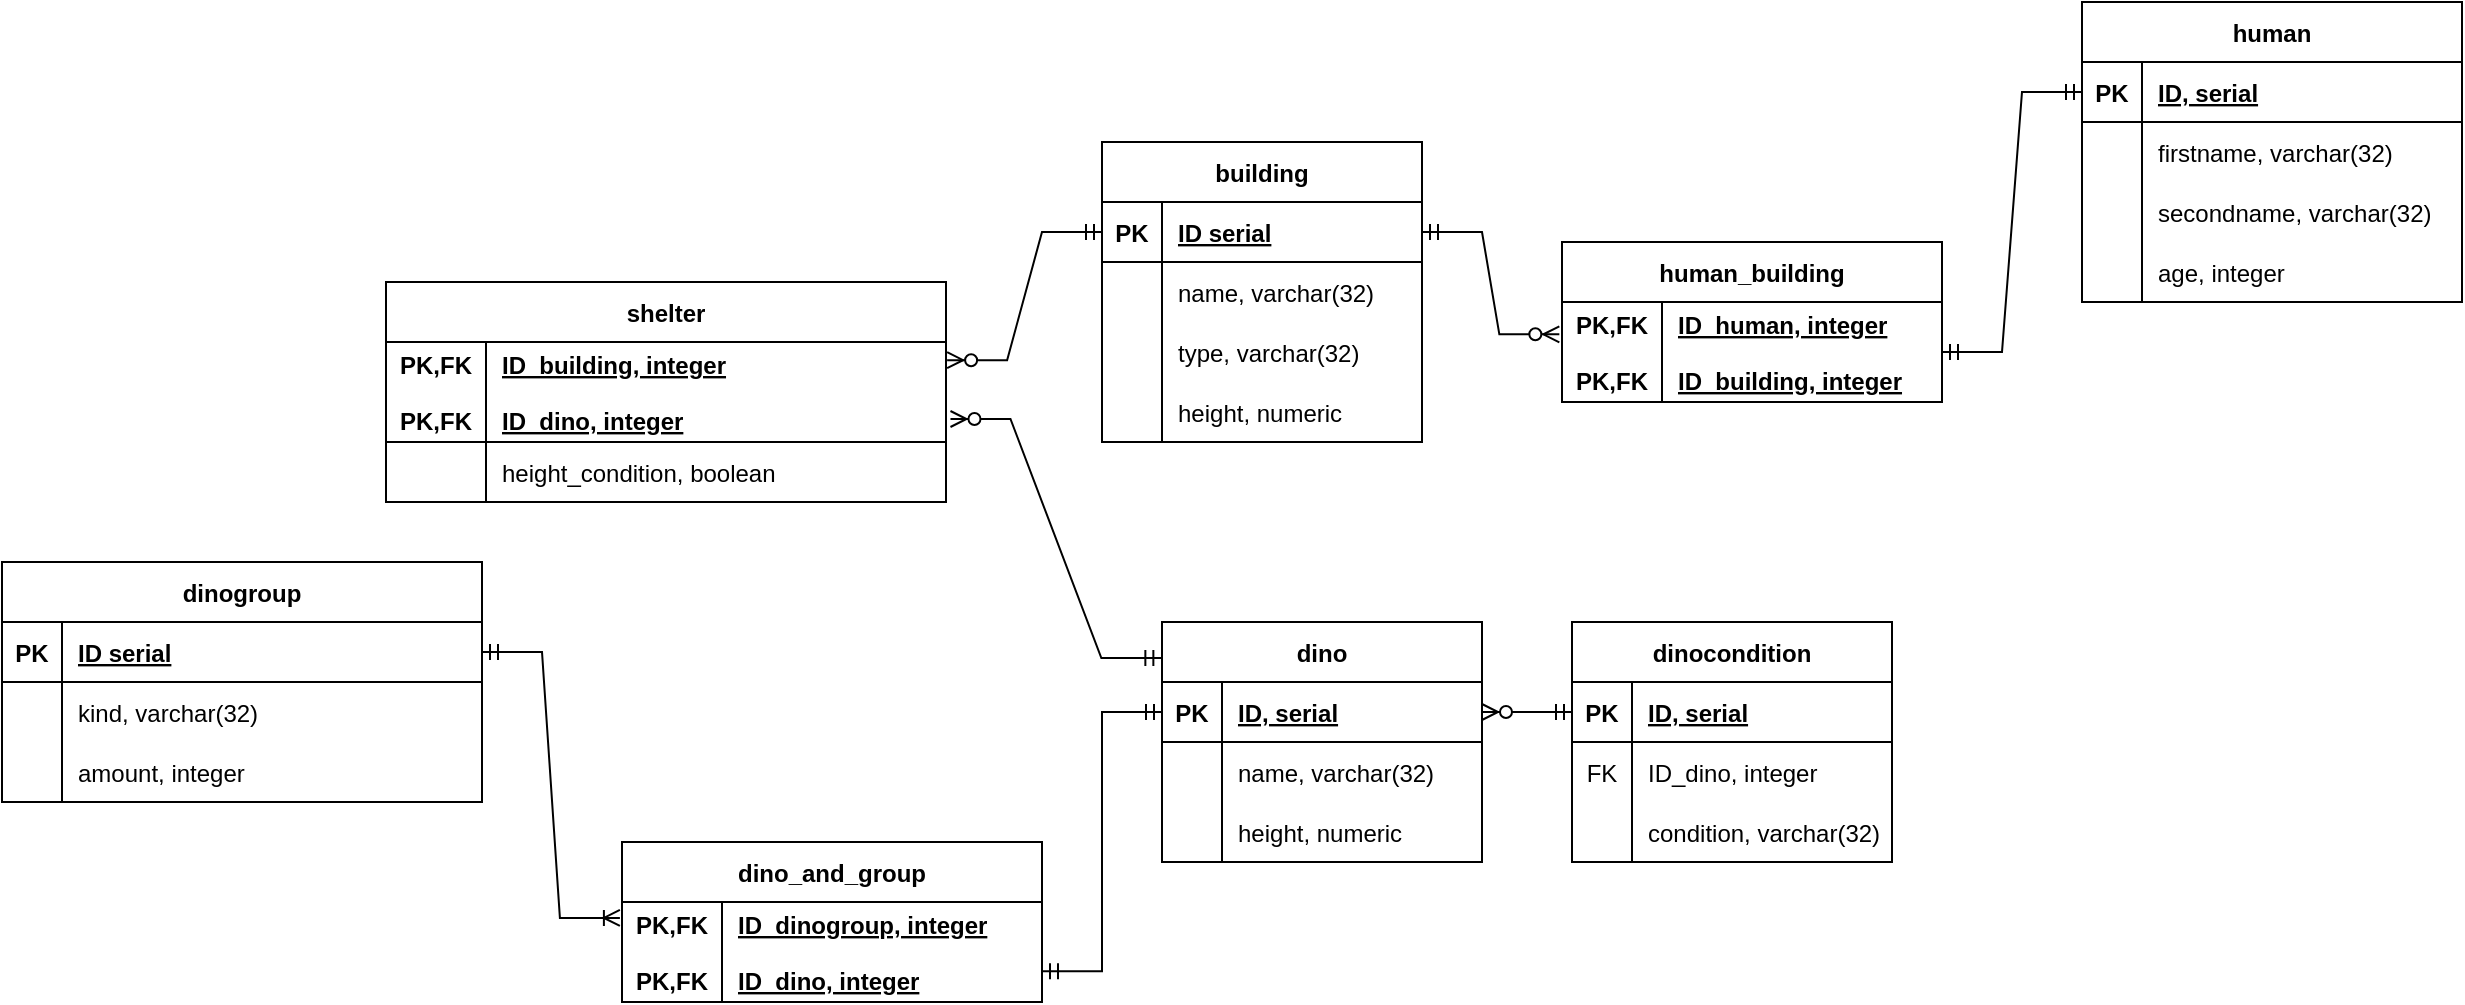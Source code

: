 <mxfile version="20.3.6" type="device"><diagram id="R2lEEEUBdFMjLlhIrx00" name="Page-1"><mxGraphModel dx="2173" dy="523" grid="1" gridSize="10" guides="1" tooltips="1" connect="1" arrows="1" fold="1" page="1" pageScale="1" pageWidth="850" pageHeight="1100" math="0" shadow="0" extFonts="Permanent Marker^https://fonts.googleapis.com/css?family=Permanent+Marker"><root><mxCell id="0"/><mxCell id="1" parent="0"/><mxCell id="A8fLyguZ8r0NfCgLtCYY-12" value="human" style="shape=table;startSize=30;container=1;collapsible=1;childLayout=tableLayout;fixedRows=1;rowLines=0;fontStyle=1;align=center;resizeLast=1;" parent="1" vertex="1"><mxGeometry x="720" y="60" width="190" height="150" as="geometry"/></mxCell><mxCell id="A8fLyguZ8r0NfCgLtCYY-13" value="" style="shape=tableRow;horizontal=0;startSize=0;swimlaneHead=0;swimlaneBody=0;fillColor=none;collapsible=0;dropTarget=0;points=[[0,0.5],[1,0.5]];portConstraint=eastwest;top=0;left=0;right=0;bottom=1;" parent="A8fLyguZ8r0NfCgLtCYY-12" vertex="1"><mxGeometry y="30" width="190" height="30" as="geometry"/></mxCell><mxCell id="A8fLyguZ8r0NfCgLtCYY-14" value="PK" style="shape=partialRectangle;connectable=0;fillColor=none;top=0;left=0;bottom=0;right=0;fontStyle=1;overflow=hidden;" parent="A8fLyguZ8r0NfCgLtCYY-13" vertex="1"><mxGeometry width="30" height="30" as="geometry"><mxRectangle width="30" height="30" as="alternateBounds"/></mxGeometry></mxCell><mxCell id="A8fLyguZ8r0NfCgLtCYY-15" value="ID, serial" style="shape=partialRectangle;connectable=0;fillColor=none;top=0;left=0;bottom=0;right=0;align=left;spacingLeft=6;fontStyle=5;overflow=hidden;" parent="A8fLyguZ8r0NfCgLtCYY-13" vertex="1"><mxGeometry x="30" width="160" height="30" as="geometry"><mxRectangle width="160" height="30" as="alternateBounds"/></mxGeometry></mxCell><mxCell id="A8fLyguZ8r0NfCgLtCYY-16" value="" style="shape=tableRow;horizontal=0;startSize=0;swimlaneHead=0;swimlaneBody=0;fillColor=none;collapsible=0;dropTarget=0;points=[[0,0.5],[1,0.5]];portConstraint=eastwest;top=0;left=0;right=0;bottom=0;" parent="A8fLyguZ8r0NfCgLtCYY-12" vertex="1"><mxGeometry y="60" width="190" height="30" as="geometry"/></mxCell><mxCell id="A8fLyguZ8r0NfCgLtCYY-17" value="" style="shape=partialRectangle;connectable=0;fillColor=none;top=0;left=0;bottom=0;right=0;editable=1;overflow=hidden;" parent="A8fLyguZ8r0NfCgLtCYY-16" vertex="1"><mxGeometry width="30" height="30" as="geometry"><mxRectangle width="30" height="30" as="alternateBounds"/></mxGeometry></mxCell><mxCell id="A8fLyguZ8r0NfCgLtCYY-18" value="firstname, varchar(32)" style="shape=partialRectangle;connectable=0;fillColor=none;top=0;left=0;bottom=0;right=0;align=left;spacingLeft=6;overflow=hidden;" parent="A8fLyguZ8r0NfCgLtCYY-16" vertex="1"><mxGeometry x="30" width="160" height="30" as="geometry"><mxRectangle width="160" height="30" as="alternateBounds"/></mxGeometry></mxCell><mxCell id="A8fLyguZ8r0NfCgLtCYY-19" value="" style="shape=tableRow;horizontal=0;startSize=0;swimlaneHead=0;swimlaneBody=0;fillColor=none;collapsible=0;dropTarget=0;points=[[0,0.5],[1,0.5]];portConstraint=eastwest;top=0;left=0;right=0;bottom=0;" parent="A8fLyguZ8r0NfCgLtCYY-12" vertex="1"><mxGeometry y="90" width="190" height="30" as="geometry"/></mxCell><mxCell id="A8fLyguZ8r0NfCgLtCYY-20" value="" style="shape=partialRectangle;connectable=0;fillColor=none;top=0;left=0;bottom=0;right=0;editable=1;overflow=hidden;" parent="A8fLyguZ8r0NfCgLtCYY-19" vertex="1"><mxGeometry width="30" height="30" as="geometry"><mxRectangle width="30" height="30" as="alternateBounds"/></mxGeometry></mxCell><mxCell id="A8fLyguZ8r0NfCgLtCYY-21" value="secondname, varchar(32)" style="shape=partialRectangle;connectable=0;fillColor=none;top=0;left=0;bottom=0;right=0;align=left;spacingLeft=6;overflow=hidden;" parent="A8fLyguZ8r0NfCgLtCYY-19" vertex="1"><mxGeometry x="30" width="160" height="30" as="geometry"><mxRectangle width="160" height="30" as="alternateBounds"/></mxGeometry></mxCell><mxCell id="A8fLyguZ8r0NfCgLtCYY-22" value="" style="shape=tableRow;horizontal=0;startSize=0;swimlaneHead=0;swimlaneBody=0;fillColor=none;collapsible=0;dropTarget=0;points=[[0,0.5],[1,0.5]];portConstraint=eastwest;top=0;left=0;right=0;bottom=0;" parent="A8fLyguZ8r0NfCgLtCYY-12" vertex="1"><mxGeometry y="120" width="190" height="30" as="geometry"/></mxCell><mxCell id="A8fLyguZ8r0NfCgLtCYY-23" value="" style="shape=partialRectangle;connectable=0;fillColor=none;top=0;left=0;bottom=0;right=0;editable=1;overflow=hidden;" parent="A8fLyguZ8r0NfCgLtCYY-22" vertex="1"><mxGeometry width="30" height="30" as="geometry"><mxRectangle width="30" height="30" as="alternateBounds"/></mxGeometry></mxCell><mxCell id="A8fLyguZ8r0NfCgLtCYY-24" value="age, integer" style="shape=partialRectangle;connectable=0;fillColor=none;top=0;left=0;bottom=0;right=0;align=left;spacingLeft=6;overflow=hidden;" parent="A8fLyguZ8r0NfCgLtCYY-22" vertex="1"><mxGeometry x="30" width="160" height="30" as="geometry"><mxRectangle width="160" height="30" as="alternateBounds"/></mxGeometry></mxCell><mxCell id="A8fLyguZ8r0NfCgLtCYY-25" value="building" style="shape=table;startSize=30;container=1;collapsible=1;childLayout=tableLayout;fixedRows=1;rowLines=0;fontStyle=1;align=center;resizeLast=1;" parent="1" vertex="1"><mxGeometry x="230" y="130" width="160" height="150" as="geometry"/></mxCell><mxCell id="A8fLyguZ8r0NfCgLtCYY-26" value="" style="shape=tableRow;horizontal=0;startSize=0;swimlaneHead=0;swimlaneBody=0;fillColor=none;collapsible=0;dropTarget=0;points=[[0,0.5],[1,0.5]];portConstraint=eastwest;top=0;left=0;right=0;bottom=1;" parent="A8fLyguZ8r0NfCgLtCYY-25" vertex="1"><mxGeometry y="30" width="160" height="30" as="geometry"/></mxCell><mxCell id="A8fLyguZ8r0NfCgLtCYY-27" value="PK" style="shape=partialRectangle;connectable=0;fillColor=none;top=0;left=0;bottom=0;right=0;fontStyle=1;overflow=hidden;" parent="A8fLyguZ8r0NfCgLtCYY-26" vertex="1"><mxGeometry width="30" height="30" as="geometry"><mxRectangle width="30" height="30" as="alternateBounds"/></mxGeometry></mxCell><mxCell id="A8fLyguZ8r0NfCgLtCYY-28" value="ID serial" style="shape=partialRectangle;connectable=0;fillColor=none;top=0;left=0;bottom=0;right=0;align=left;spacingLeft=6;fontStyle=5;overflow=hidden;" parent="A8fLyguZ8r0NfCgLtCYY-26" vertex="1"><mxGeometry x="30" width="130" height="30" as="geometry"><mxRectangle width="130" height="30" as="alternateBounds"/></mxGeometry></mxCell><mxCell id="A8fLyguZ8r0NfCgLtCYY-29" value="" style="shape=tableRow;horizontal=0;startSize=0;swimlaneHead=0;swimlaneBody=0;fillColor=none;collapsible=0;dropTarget=0;points=[[0,0.5],[1,0.5]];portConstraint=eastwest;top=0;left=0;right=0;bottom=0;" parent="A8fLyguZ8r0NfCgLtCYY-25" vertex="1"><mxGeometry y="60" width="160" height="30" as="geometry"/></mxCell><mxCell id="A8fLyguZ8r0NfCgLtCYY-30" value="" style="shape=partialRectangle;connectable=0;fillColor=none;top=0;left=0;bottom=0;right=0;editable=1;overflow=hidden;" parent="A8fLyguZ8r0NfCgLtCYY-29" vertex="1"><mxGeometry width="30" height="30" as="geometry"><mxRectangle width="30" height="30" as="alternateBounds"/></mxGeometry></mxCell><mxCell id="A8fLyguZ8r0NfCgLtCYY-31" value="name, varchar(32)" style="shape=partialRectangle;connectable=0;fillColor=none;top=0;left=0;bottom=0;right=0;align=left;spacingLeft=6;overflow=hidden;" parent="A8fLyguZ8r0NfCgLtCYY-29" vertex="1"><mxGeometry x="30" width="130" height="30" as="geometry"><mxRectangle width="130" height="30" as="alternateBounds"/></mxGeometry></mxCell><mxCell id="A8fLyguZ8r0NfCgLtCYY-32" value="" style="shape=tableRow;horizontal=0;startSize=0;swimlaneHead=0;swimlaneBody=0;fillColor=none;collapsible=0;dropTarget=0;points=[[0,0.5],[1,0.5]];portConstraint=eastwest;top=0;left=0;right=0;bottom=0;" parent="A8fLyguZ8r0NfCgLtCYY-25" vertex="1"><mxGeometry y="90" width="160" height="30" as="geometry"/></mxCell><mxCell id="A8fLyguZ8r0NfCgLtCYY-33" value="" style="shape=partialRectangle;connectable=0;fillColor=none;top=0;left=0;bottom=0;right=0;editable=1;overflow=hidden;" parent="A8fLyguZ8r0NfCgLtCYY-32" vertex="1"><mxGeometry width="30" height="30" as="geometry"><mxRectangle width="30" height="30" as="alternateBounds"/></mxGeometry></mxCell><mxCell id="A8fLyguZ8r0NfCgLtCYY-34" value="type, varchar(32)" style="shape=partialRectangle;connectable=0;fillColor=none;top=0;left=0;bottom=0;right=0;align=left;spacingLeft=6;overflow=hidden;" parent="A8fLyguZ8r0NfCgLtCYY-32" vertex="1"><mxGeometry x="30" width="130" height="30" as="geometry"><mxRectangle width="130" height="30" as="alternateBounds"/></mxGeometry></mxCell><mxCell id="A8fLyguZ8r0NfCgLtCYY-35" value="" style="shape=tableRow;horizontal=0;startSize=0;swimlaneHead=0;swimlaneBody=0;fillColor=none;collapsible=0;dropTarget=0;points=[[0,0.5],[1,0.5]];portConstraint=eastwest;top=0;left=0;right=0;bottom=0;" parent="A8fLyguZ8r0NfCgLtCYY-25" vertex="1"><mxGeometry y="120" width="160" height="30" as="geometry"/></mxCell><mxCell id="A8fLyguZ8r0NfCgLtCYY-36" value="" style="shape=partialRectangle;connectable=0;fillColor=none;top=0;left=0;bottom=0;right=0;editable=1;overflow=hidden;" parent="A8fLyguZ8r0NfCgLtCYY-35" vertex="1"><mxGeometry width="30" height="30" as="geometry"><mxRectangle width="30" height="30" as="alternateBounds"/></mxGeometry></mxCell><mxCell id="A8fLyguZ8r0NfCgLtCYY-37" value="height, numeric" style="shape=partialRectangle;connectable=0;fillColor=none;top=0;left=0;bottom=0;right=0;align=left;spacingLeft=6;overflow=hidden;" parent="A8fLyguZ8r0NfCgLtCYY-35" vertex="1"><mxGeometry x="30" width="130" height="30" as="geometry"><mxRectangle width="130" height="30" as="alternateBounds"/></mxGeometry></mxCell><mxCell id="A8fLyguZ8r0NfCgLtCYY-38" value="dino" style="shape=table;startSize=30;container=1;collapsible=1;childLayout=tableLayout;fixedRows=1;rowLines=0;fontStyle=1;align=center;resizeLast=1;" parent="1" vertex="1"><mxGeometry x="260" y="370" width="160" height="120" as="geometry"/></mxCell><mxCell id="A8fLyguZ8r0NfCgLtCYY-39" value="" style="shape=tableRow;horizontal=0;startSize=0;swimlaneHead=0;swimlaneBody=0;fillColor=none;collapsible=0;dropTarget=0;points=[[0,0.5],[1,0.5]];portConstraint=eastwest;top=0;left=0;right=0;bottom=1;" parent="A8fLyguZ8r0NfCgLtCYY-38" vertex="1"><mxGeometry y="30" width="160" height="30" as="geometry"/></mxCell><mxCell id="A8fLyguZ8r0NfCgLtCYY-40" value="PK" style="shape=partialRectangle;connectable=0;fillColor=none;top=0;left=0;bottom=0;right=0;fontStyle=1;overflow=hidden;" parent="A8fLyguZ8r0NfCgLtCYY-39" vertex="1"><mxGeometry width="30" height="30" as="geometry"><mxRectangle width="30" height="30" as="alternateBounds"/></mxGeometry></mxCell><mxCell id="A8fLyguZ8r0NfCgLtCYY-41" value="ID, serial" style="shape=partialRectangle;connectable=0;fillColor=none;top=0;left=0;bottom=0;right=0;align=left;spacingLeft=6;fontStyle=5;overflow=hidden;" parent="A8fLyguZ8r0NfCgLtCYY-39" vertex="1"><mxGeometry x="30" width="130" height="30" as="geometry"><mxRectangle width="130" height="30" as="alternateBounds"/></mxGeometry></mxCell><mxCell id="A8fLyguZ8r0NfCgLtCYY-42" value="" style="shape=tableRow;horizontal=0;startSize=0;swimlaneHead=0;swimlaneBody=0;fillColor=none;collapsible=0;dropTarget=0;points=[[0,0.5],[1,0.5]];portConstraint=eastwest;top=0;left=0;right=0;bottom=0;" parent="A8fLyguZ8r0NfCgLtCYY-38" vertex="1"><mxGeometry y="60" width="160" height="30" as="geometry"/></mxCell><mxCell id="A8fLyguZ8r0NfCgLtCYY-43" value="" style="shape=partialRectangle;connectable=0;fillColor=none;top=0;left=0;bottom=0;right=0;editable=1;overflow=hidden;" parent="A8fLyguZ8r0NfCgLtCYY-42" vertex="1"><mxGeometry width="30" height="30" as="geometry"><mxRectangle width="30" height="30" as="alternateBounds"/></mxGeometry></mxCell><mxCell id="A8fLyguZ8r0NfCgLtCYY-44" value="name, varchar(32)" style="shape=partialRectangle;connectable=0;fillColor=none;top=0;left=0;bottom=0;right=0;align=left;spacingLeft=6;overflow=hidden;" parent="A8fLyguZ8r0NfCgLtCYY-42" vertex="1"><mxGeometry x="30" width="130" height="30" as="geometry"><mxRectangle width="130" height="30" as="alternateBounds"/></mxGeometry></mxCell><mxCell id="A8fLyguZ8r0NfCgLtCYY-45" value="" style="shape=tableRow;horizontal=0;startSize=0;swimlaneHead=0;swimlaneBody=0;fillColor=none;collapsible=0;dropTarget=0;points=[[0,0.5],[1,0.5]];portConstraint=eastwest;top=0;left=0;right=0;bottom=0;" parent="A8fLyguZ8r0NfCgLtCYY-38" vertex="1"><mxGeometry y="90" width="160" height="30" as="geometry"/></mxCell><mxCell id="A8fLyguZ8r0NfCgLtCYY-46" value="" style="shape=partialRectangle;connectable=0;fillColor=none;top=0;left=0;bottom=0;right=0;editable=1;overflow=hidden;" parent="A8fLyguZ8r0NfCgLtCYY-45" vertex="1"><mxGeometry width="30" height="30" as="geometry"><mxRectangle width="30" height="30" as="alternateBounds"/></mxGeometry></mxCell><mxCell id="A8fLyguZ8r0NfCgLtCYY-47" value="height, numeric" style="shape=partialRectangle;connectable=0;fillColor=none;top=0;left=0;bottom=0;right=0;align=left;spacingLeft=6;overflow=hidden;" parent="A8fLyguZ8r0NfCgLtCYY-45" vertex="1"><mxGeometry x="30" width="130" height="30" as="geometry"><mxRectangle width="130" height="30" as="alternateBounds"/></mxGeometry></mxCell><mxCell id="A8fLyguZ8r0NfCgLtCYY-79" value="dinogroup" style="shape=table;startSize=30;container=1;collapsible=1;childLayout=tableLayout;fixedRows=1;rowLines=0;fontStyle=1;align=center;resizeLast=1;" parent="1" vertex="1"><mxGeometry x="-320" y="340" width="240" height="120.0" as="geometry"/></mxCell><mxCell id="A8fLyguZ8r0NfCgLtCYY-80" value="" style="shape=tableRow;horizontal=0;startSize=0;swimlaneHead=0;swimlaneBody=0;fillColor=none;collapsible=0;dropTarget=0;points=[[0,0.5],[1,0.5]];portConstraint=eastwest;top=0;left=0;right=0;bottom=1;" parent="A8fLyguZ8r0NfCgLtCYY-79" vertex="1"><mxGeometry y="30" width="240" height="30" as="geometry"/></mxCell><mxCell id="A8fLyguZ8r0NfCgLtCYY-81" value="PK" style="shape=partialRectangle;connectable=0;fillColor=none;top=0;left=0;bottom=0;right=0;fontStyle=1;overflow=hidden;" parent="A8fLyguZ8r0NfCgLtCYY-80" vertex="1"><mxGeometry width="30" height="30" as="geometry"><mxRectangle width="30" height="30" as="alternateBounds"/></mxGeometry></mxCell><mxCell id="A8fLyguZ8r0NfCgLtCYY-82" value="ID serial" style="shape=partialRectangle;connectable=0;fillColor=none;top=0;left=0;bottom=0;right=0;align=left;spacingLeft=6;fontStyle=5;overflow=hidden;" parent="A8fLyguZ8r0NfCgLtCYY-80" vertex="1"><mxGeometry x="30" width="210" height="30" as="geometry"><mxRectangle width="210" height="30" as="alternateBounds"/></mxGeometry></mxCell><mxCell id="A8fLyguZ8r0NfCgLtCYY-83" value="" style="shape=tableRow;horizontal=0;startSize=0;swimlaneHead=0;swimlaneBody=0;fillColor=none;collapsible=0;dropTarget=0;points=[[0,0.5],[1,0.5]];portConstraint=eastwest;top=0;left=0;right=0;bottom=0;" parent="A8fLyguZ8r0NfCgLtCYY-79" vertex="1"><mxGeometry y="60" width="240" height="30" as="geometry"/></mxCell><mxCell id="A8fLyguZ8r0NfCgLtCYY-84" value="" style="shape=partialRectangle;connectable=0;fillColor=none;top=0;left=0;bottom=0;right=0;editable=1;overflow=hidden;" parent="A8fLyguZ8r0NfCgLtCYY-83" vertex="1"><mxGeometry width="30" height="30" as="geometry"><mxRectangle width="30" height="30" as="alternateBounds"/></mxGeometry></mxCell><mxCell id="A8fLyguZ8r0NfCgLtCYY-85" value="kind, varchar(32)" style="shape=partialRectangle;connectable=0;fillColor=none;top=0;left=0;bottom=0;right=0;align=left;spacingLeft=6;overflow=hidden;" parent="A8fLyguZ8r0NfCgLtCYY-83" vertex="1"><mxGeometry x="30" width="210" height="30" as="geometry"><mxRectangle width="210" height="30" as="alternateBounds"/></mxGeometry></mxCell><mxCell id="A8fLyguZ8r0NfCgLtCYY-86" value="" style="shape=tableRow;horizontal=0;startSize=0;swimlaneHead=0;swimlaneBody=0;fillColor=none;collapsible=0;dropTarget=0;points=[[0,0.5],[1,0.5]];portConstraint=eastwest;top=0;left=0;right=0;bottom=0;" parent="A8fLyguZ8r0NfCgLtCYY-79" vertex="1"><mxGeometry y="90" width="240" height="30" as="geometry"/></mxCell><mxCell id="A8fLyguZ8r0NfCgLtCYY-87" value="" style="shape=partialRectangle;connectable=0;fillColor=none;top=0;left=0;bottom=0;right=0;editable=1;overflow=hidden;" parent="A8fLyguZ8r0NfCgLtCYY-86" vertex="1"><mxGeometry width="30" height="30" as="geometry"><mxRectangle width="30" height="30" as="alternateBounds"/></mxGeometry></mxCell><mxCell id="A8fLyguZ8r0NfCgLtCYY-88" value="amount, integer" style="shape=partialRectangle;connectable=0;fillColor=none;top=0;left=0;bottom=0;right=0;align=left;spacingLeft=6;overflow=hidden;" parent="A8fLyguZ8r0NfCgLtCYY-86" vertex="1"><mxGeometry x="30" width="210" height="30" as="geometry"><mxRectangle width="210" height="30" as="alternateBounds"/></mxGeometry></mxCell><mxCell id="A8fLyguZ8r0NfCgLtCYY-108" value="dinocondition" style="shape=table;startSize=30;container=1;collapsible=1;childLayout=tableLayout;fixedRows=1;rowLines=0;fontStyle=1;align=center;resizeLast=1;" parent="1" vertex="1"><mxGeometry x="465" y="370" width="160" height="120" as="geometry"/></mxCell><mxCell id="A8fLyguZ8r0NfCgLtCYY-109" value="" style="shape=tableRow;horizontal=0;startSize=0;swimlaneHead=0;swimlaneBody=0;fillColor=none;collapsible=0;dropTarget=0;points=[[0,0.5],[1,0.5]];portConstraint=eastwest;top=0;left=0;right=0;bottom=1;" parent="A8fLyguZ8r0NfCgLtCYY-108" vertex="1"><mxGeometry y="30" width="160" height="30" as="geometry"/></mxCell><mxCell id="A8fLyguZ8r0NfCgLtCYY-110" value="PK" style="shape=partialRectangle;connectable=0;fillColor=none;top=0;left=0;bottom=0;right=0;fontStyle=1;overflow=hidden;" parent="A8fLyguZ8r0NfCgLtCYY-109" vertex="1"><mxGeometry width="30" height="30" as="geometry"><mxRectangle width="30" height="30" as="alternateBounds"/></mxGeometry></mxCell><mxCell id="A8fLyguZ8r0NfCgLtCYY-111" value="ID, serial" style="shape=partialRectangle;connectable=0;fillColor=none;top=0;left=0;bottom=0;right=0;align=left;spacingLeft=6;fontStyle=5;overflow=hidden;" parent="A8fLyguZ8r0NfCgLtCYY-109" vertex="1"><mxGeometry x="30" width="130" height="30" as="geometry"><mxRectangle width="130" height="30" as="alternateBounds"/></mxGeometry></mxCell><mxCell id="A8fLyguZ8r0NfCgLtCYY-115" value="" style="shape=tableRow;horizontal=0;startSize=0;swimlaneHead=0;swimlaneBody=0;fillColor=none;collapsible=0;dropTarget=0;points=[[0,0.5],[1,0.5]];portConstraint=eastwest;top=0;left=0;right=0;bottom=0;" parent="A8fLyguZ8r0NfCgLtCYY-108" vertex="1"><mxGeometry y="60" width="160" height="30" as="geometry"/></mxCell><mxCell id="A8fLyguZ8r0NfCgLtCYY-116" value="FK" style="shape=partialRectangle;connectable=0;fillColor=none;top=0;left=0;bottom=0;right=0;editable=1;overflow=hidden;" parent="A8fLyguZ8r0NfCgLtCYY-115" vertex="1"><mxGeometry width="30" height="30" as="geometry"><mxRectangle width="30" height="30" as="alternateBounds"/></mxGeometry></mxCell><mxCell id="A8fLyguZ8r0NfCgLtCYY-117" value="ID_dino, integer" style="shape=partialRectangle;connectable=0;fillColor=none;top=0;left=0;bottom=0;right=0;align=left;spacingLeft=6;overflow=hidden;" parent="A8fLyguZ8r0NfCgLtCYY-115" vertex="1"><mxGeometry x="30" width="130" height="30" as="geometry"><mxRectangle width="130" height="30" as="alternateBounds"/></mxGeometry></mxCell><mxCell id="A8fLyguZ8r0NfCgLtCYY-118" value="" style="shape=tableRow;horizontal=0;startSize=0;swimlaneHead=0;swimlaneBody=0;fillColor=none;collapsible=0;dropTarget=0;points=[[0,0.5],[1,0.5]];portConstraint=eastwest;top=0;left=0;right=0;bottom=0;" parent="A8fLyguZ8r0NfCgLtCYY-108" vertex="1"><mxGeometry y="90" width="160" height="30" as="geometry"/></mxCell><mxCell id="A8fLyguZ8r0NfCgLtCYY-119" value="" style="shape=partialRectangle;connectable=0;fillColor=none;top=0;left=0;bottom=0;right=0;editable=1;overflow=hidden;" parent="A8fLyguZ8r0NfCgLtCYY-118" vertex="1"><mxGeometry width="30" height="30" as="geometry"><mxRectangle width="30" height="30" as="alternateBounds"/></mxGeometry></mxCell><mxCell id="A8fLyguZ8r0NfCgLtCYY-120" value="condition, varchar(32)" style="shape=partialRectangle;connectable=0;fillColor=none;top=0;left=0;bottom=0;right=0;align=left;spacingLeft=6;overflow=hidden;" parent="A8fLyguZ8r0NfCgLtCYY-118" vertex="1"><mxGeometry x="30" width="130" height="30" as="geometry"><mxRectangle width="130" height="30" as="alternateBounds"/></mxGeometry></mxCell><mxCell id="A8fLyguZ8r0NfCgLtCYY-151" value="shelter" style="shape=table;startSize=30;container=1;collapsible=1;childLayout=tableLayout;fixedRows=1;rowLines=0;fontStyle=1;align=center;resizeLast=1;" parent="1" vertex="1"><mxGeometry x="-128" y="200" width="280" height="110" as="geometry"/></mxCell><mxCell id="A8fLyguZ8r0NfCgLtCYY-152" value="" style="shape=tableRow;horizontal=0;startSize=0;swimlaneHead=0;swimlaneBody=0;fillColor=none;collapsible=0;dropTarget=0;points=[[0,0.5],[1,0.5]];portConstraint=eastwest;top=0;left=0;right=0;bottom=1;" parent="A8fLyguZ8r0NfCgLtCYY-151" vertex="1"><mxGeometry y="30" width="280" height="50" as="geometry"/></mxCell><mxCell id="A8fLyguZ8r0NfCgLtCYY-153" value="PK,FK&#10;&#10;PK,FK" style="shape=partialRectangle;connectable=0;fillColor=none;top=0;left=0;bottom=0;right=0;fontStyle=1;overflow=hidden;" parent="A8fLyguZ8r0NfCgLtCYY-152" vertex="1"><mxGeometry width="50" height="50" as="geometry"><mxRectangle width="50" height="50" as="alternateBounds"/></mxGeometry></mxCell><mxCell id="A8fLyguZ8r0NfCgLtCYY-154" value="ID_building, integer&#10;&#10;ID_dino, integer" style="shape=partialRectangle;connectable=0;fillColor=none;top=0;left=0;bottom=0;right=0;align=left;spacingLeft=6;fontStyle=5;overflow=hidden;" parent="A8fLyguZ8r0NfCgLtCYY-152" vertex="1"><mxGeometry x="50" width="230" height="50" as="geometry"><mxRectangle width="230" height="50" as="alternateBounds"/></mxGeometry></mxCell><mxCell id="A8fLyguZ8r0NfCgLtCYY-164" value="" style="shape=tableRow;horizontal=0;startSize=0;swimlaneHead=0;swimlaneBody=0;fillColor=none;collapsible=0;dropTarget=0;points=[[0,0.5],[1,0.5]];portConstraint=eastwest;top=0;left=0;right=0;bottom=0;" parent="A8fLyguZ8r0NfCgLtCYY-151" vertex="1"><mxGeometry y="80" width="280" height="30" as="geometry"/></mxCell><mxCell id="A8fLyguZ8r0NfCgLtCYY-165" value="" style="shape=partialRectangle;connectable=0;fillColor=none;top=0;left=0;bottom=0;right=0;editable=1;overflow=hidden;" parent="A8fLyguZ8r0NfCgLtCYY-164" vertex="1"><mxGeometry width="50" height="30" as="geometry"><mxRectangle width="50" height="30" as="alternateBounds"/></mxGeometry></mxCell><mxCell id="A8fLyguZ8r0NfCgLtCYY-166" value="height_condition, boolean" style="shape=partialRectangle;connectable=0;fillColor=none;top=0;left=0;bottom=0;right=0;align=left;spacingLeft=6;overflow=hidden;" parent="A8fLyguZ8r0NfCgLtCYY-164" vertex="1"><mxGeometry x="50" width="230" height="30" as="geometry"><mxRectangle width="230" height="30" as="alternateBounds"/></mxGeometry></mxCell><mxCell id="G2fY_xuGtxEWsUP3AkJe-16" value="" style="edgeStyle=entityRelationEdgeStyle;fontSize=12;html=1;endArrow=ERzeroToMany;startArrow=ERmandOne;rounded=0;exitX=0;exitY=0.5;exitDx=0;exitDy=0;entryX=1.002;entryY=0.182;entryDx=0;entryDy=0;entryPerimeter=0;" edge="1" parent="1" source="A8fLyguZ8r0NfCgLtCYY-26" target="A8fLyguZ8r0NfCgLtCYY-152"><mxGeometry width="100" height="100" relative="1" as="geometry"><mxPoint x="250" y="210" as="sourcePoint"/><mxPoint x="350" y="110" as="targetPoint"/></mxGeometry></mxCell><mxCell id="G2fY_xuGtxEWsUP3AkJe-19" value="" style="edgeStyle=entityRelationEdgeStyle;fontSize=12;html=1;endArrow=ERzeroToMany;startArrow=ERmandOne;rounded=0;exitX=-0.002;exitY=0.15;exitDx=0;exitDy=0;exitPerimeter=0;entryX=1.008;entryY=0.77;entryDx=0;entryDy=0;entryPerimeter=0;" edge="1" parent="1" source="A8fLyguZ8r0NfCgLtCYY-38" target="A8fLyguZ8r0NfCgLtCYY-152"><mxGeometry width="100" height="100" relative="1" as="geometry"><mxPoint x="170" y="460" as="sourcePoint"/><mxPoint x="130" y="350" as="targetPoint"/></mxGeometry></mxCell><mxCell id="G2fY_xuGtxEWsUP3AkJe-23" value="" style="edgeStyle=entityRelationEdgeStyle;fontSize=12;html=1;endArrow=ERzeroToMany;startArrow=ERmandOne;rounded=0;exitX=0;exitY=0.5;exitDx=0;exitDy=0;entryX=1;entryY=0.5;entryDx=0;entryDy=0;" edge="1" parent="1" source="A8fLyguZ8r0NfCgLtCYY-109" target="A8fLyguZ8r0NfCgLtCYY-39"><mxGeometry width="100" height="100" relative="1" as="geometry"><mxPoint x="450" y="330" as="sourcePoint"/><mxPoint x="500" y="330" as="targetPoint"/></mxGeometry></mxCell><mxCell id="G2fY_xuGtxEWsUP3AkJe-37" value="human_building" style="shape=table;startSize=30;container=1;collapsible=1;childLayout=tableLayout;fixedRows=1;rowLines=0;fontStyle=1;align=center;resizeLast=1;" vertex="1" parent="1"><mxGeometry x="460" y="180" width="190" height="80" as="geometry"/></mxCell><mxCell id="G2fY_xuGtxEWsUP3AkJe-38" value="" style="shape=tableRow;horizontal=0;startSize=0;swimlaneHead=0;swimlaneBody=0;fillColor=none;collapsible=0;dropTarget=0;points=[[0,0.5],[1,0.5]];portConstraint=eastwest;top=0;left=0;right=0;bottom=1;" vertex="1" parent="G2fY_xuGtxEWsUP3AkJe-37"><mxGeometry y="30" width="190" height="50" as="geometry"/></mxCell><mxCell id="G2fY_xuGtxEWsUP3AkJe-39" value="PK,FK&#10;&#10;PK,FK" style="shape=partialRectangle;connectable=0;fillColor=none;top=0;left=0;bottom=0;right=0;fontStyle=1;overflow=hidden;" vertex="1" parent="G2fY_xuGtxEWsUP3AkJe-38"><mxGeometry width="50" height="50" as="geometry"><mxRectangle width="50" height="50" as="alternateBounds"/></mxGeometry></mxCell><mxCell id="G2fY_xuGtxEWsUP3AkJe-40" value="ID_human, integer&#10;&#10;ID_building, integer" style="shape=partialRectangle;connectable=0;fillColor=none;top=0;left=0;bottom=0;right=0;align=left;spacingLeft=6;fontStyle=5;overflow=hidden;" vertex="1" parent="G2fY_xuGtxEWsUP3AkJe-38"><mxGeometry x="50" width="140" height="50" as="geometry"><mxRectangle width="140" height="50" as="alternateBounds"/></mxGeometry></mxCell><mxCell id="G2fY_xuGtxEWsUP3AkJe-44" value="" style="edgeStyle=entityRelationEdgeStyle;fontSize=12;html=1;endArrow=ERmandOne;startArrow=ERmandOne;rounded=0;entryX=0;entryY=0.5;entryDx=0;entryDy=0;" edge="1" parent="1" source="G2fY_xuGtxEWsUP3AkJe-38" target="A8fLyguZ8r0NfCgLtCYY-13"><mxGeometry width="100" height="100" relative="1" as="geometry"><mxPoint x="640" y="220" as="sourcePoint"/><mxPoint x="740" y="120" as="targetPoint"/></mxGeometry></mxCell><mxCell id="G2fY_xuGtxEWsUP3AkJe-45" value="" style="edgeStyle=entityRelationEdgeStyle;fontSize=12;html=1;endArrow=ERzeroToMany;startArrow=ERmandOne;rounded=0;exitX=1;exitY=0.5;exitDx=0;exitDy=0;entryX=-0.007;entryY=0.323;entryDx=0;entryDy=0;entryPerimeter=0;" edge="1" parent="1" source="A8fLyguZ8r0NfCgLtCYY-26" target="G2fY_xuGtxEWsUP3AkJe-38"><mxGeometry width="100" height="100" relative="1" as="geometry"><mxPoint x="430" y="200" as="sourcePoint"/><mxPoint x="440" y="280" as="targetPoint"/></mxGeometry></mxCell><mxCell id="G2fY_xuGtxEWsUP3AkJe-46" value="dino_and_group" style="shape=table;startSize=30;container=1;collapsible=1;childLayout=tableLayout;fixedRows=1;rowLines=0;fontStyle=1;align=center;resizeLast=1;" vertex="1" parent="1"><mxGeometry x="-10" y="480" width="210" height="80" as="geometry"/></mxCell><mxCell id="G2fY_xuGtxEWsUP3AkJe-47" value="" style="shape=tableRow;horizontal=0;startSize=0;swimlaneHead=0;swimlaneBody=0;fillColor=none;collapsible=0;dropTarget=0;points=[[0,0.5],[1,0.5]];portConstraint=eastwest;top=0;left=0;right=0;bottom=1;" vertex="1" parent="G2fY_xuGtxEWsUP3AkJe-46"><mxGeometry y="30" width="210" height="50" as="geometry"/></mxCell><mxCell id="G2fY_xuGtxEWsUP3AkJe-48" value="PK,FK&#10;&#10;PK,FK" style="shape=partialRectangle;connectable=0;fillColor=none;top=0;left=0;bottom=0;right=0;fontStyle=1;overflow=hidden;" vertex="1" parent="G2fY_xuGtxEWsUP3AkJe-47"><mxGeometry width="50" height="50" as="geometry"><mxRectangle width="50" height="50" as="alternateBounds"/></mxGeometry></mxCell><mxCell id="G2fY_xuGtxEWsUP3AkJe-49" value="ID_dinogroup, integer&#10;&#10;ID_dino, integer" style="shape=partialRectangle;connectable=0;fillColor=none;top=0;left=0;bottom=0;right=0;align=left;spacingLeft=6;fontStyle=5;overflow=hidden;" vertex="1" parent="G2fY_xuGtxEWsUP3AkJe-47"><mxGeometry x="50" width="160" height="50" as="geometry"><mxRectangle width="160" height="50" as="alternateBounds"/></mxGeometry></mxCell><mxCell id="G2fY_xuGtxEWsUP3AkJe-50" value="" style="edgeStyle=entityRelationEdgeStyle;fontSize=12;html=1;endArrow=ERmandOne;startArrow=ERmandOne;rounded=0;entryX=0;entryY=0.5;entryDx=0;entryDy=0;exitX=1;exitY=0.692;exitDx=0;exitDy=0;exitPerimeter=0;" edge="1" parent="1" source="G2fY_xuGtxEWsUP3AkJe-47" target="A8fLyguZ8r0NfCgLtCYY-39"><mxGeometry width="100" height="100" relative="1" as="geometry"><mxPoint x="150" y="530" as="sourcePoint"/><mxPoint x="250" y="430" as="targetPoint"/></mxGeometry></mxCell><mxCell id="G2fY_xuGtxEWsUP3AkJe-51" value="" style="edgeStyle=entityRelationEdgeStyle;fontSize=12;html=1;endArrow=ERoneToMany;startArrow=ERmandOne;rounded=0;exitX=1;exitY=0.5;exitDx=0;exitDy=0;entryX=-0.005;entryY=0.159;entryDx=0;entryDy=0;entryPerimeter=0;" edge="1" parent="1" source="A8fLyguZ8r0NfCgLtCYY-80" target="G2fY_xuGtxEWsUP3AkJe-47"><mxGeometry width="100" height="100" relative="1" as="geometry"><mxPoint x="50" y="450" as="sourcePoint"/><mxPoint x="150" y="350" as="targetPoint"/></mxGeometry></mxCell></root></mxGraphModel></diagram></mxfile>